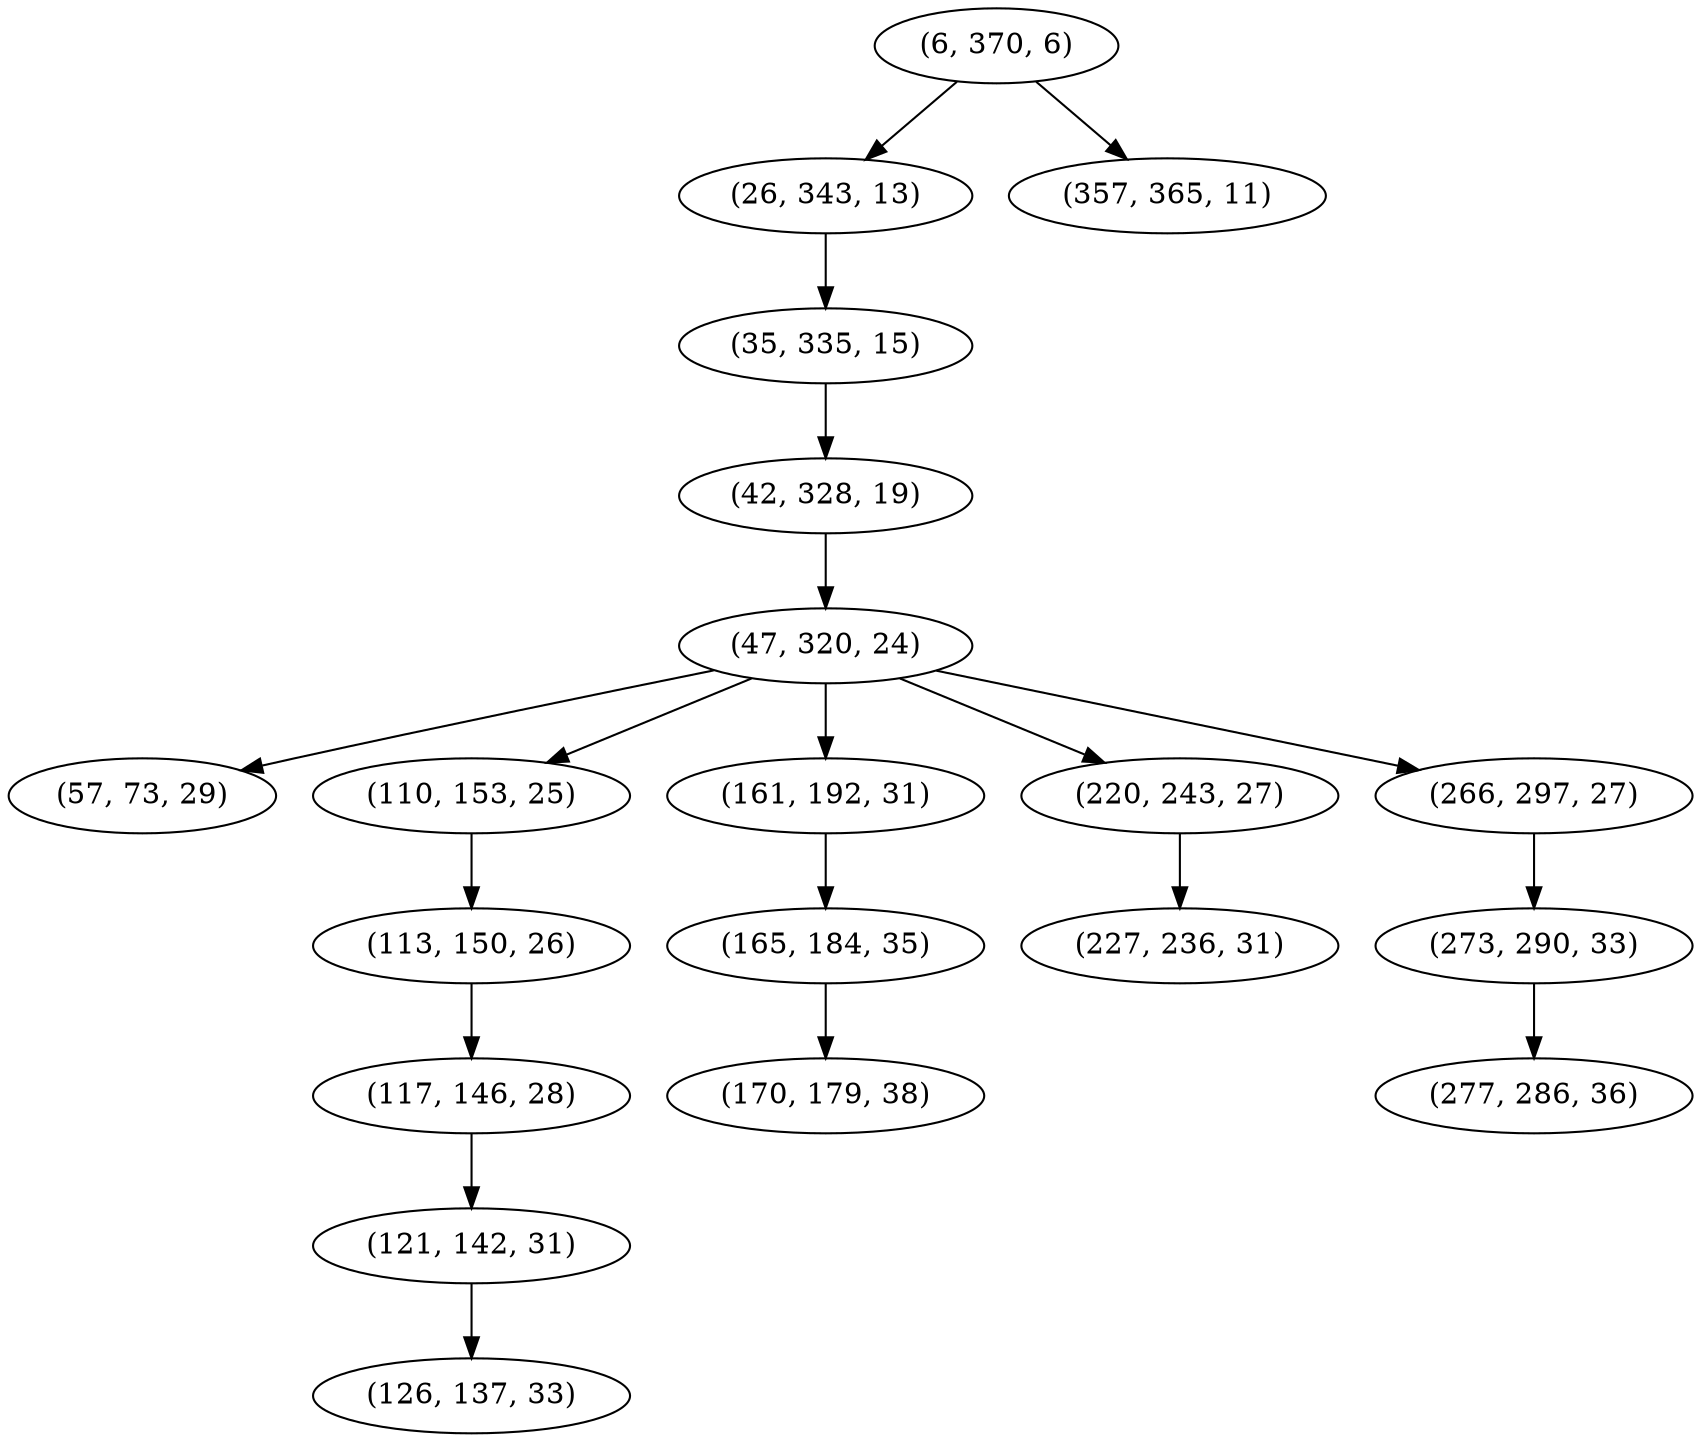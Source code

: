 digraph tree {
    "(6, 370, 6)";
    "(26, 343, 13)";
    "(35, 335, 15)";
    "(42, 328, 19)";
    "(47, 320, 24)";
    "(57, 73, 29)";
    "(110, 153, 25)";
    "(113, 150, 26)";
    "(117, 146, 28)";
    "(121, 142, 31)";
    "(126, 137, 33)";
    "(161, 192, 31)";
    "(165, 184, 35)";
    "(170, 179, 38)";
    "(220, 243, 27)";
    "(227, 236, 31)";
    "(266, 297, 27)";
    "(273, 290, 33)";
    "(277, 286, 36)";
    "(357, 365, 11)";
    "(6, 370, 6)" -> "(26, 343, 13)";
    "(6, 370, 6)" -> "(357, 365, 11)";
    "(26, 343, 13)" -> "(35, 335, 15)";
    "(35, 335, 15)" -> "(42, 328, 19)";
    "(42, 328, 19)" -> "(47, 320, 24)";
    "(47, 320, 24)" -> "(57, 73, 29)";
    "(47, 320, 24)" -> "(110, 153, 25)";
    "(47, 320, 24)" -> "(161, 192, 31)";
    "(47, 320, 24)" -> "(220, 243, 27)";
    "(47, 320, 24)" -> "(266, 297, 27)";
    "(110, 153, 25)" -> "(113, 150, 26)";
    "(113, 150, 26)" -> "(117, 146, 28)";
    "(117, 146, 28)" -> "(121, 142, 31)";
    "(121, 142, 31)" -> "(126, 137, 33)";
    "(161, 192, 31)" -> "(165, 184, 35)";
    "(165, 184, 35)" -> "(170, 179, 38)";
    "(220, 243, 27)" -> "(227, 236, 31)";
    "(266, 297, 27)" -> "(273, 290, 33)";
    "(273, 290, 33)" -> "(277, 286, 36)";
}
